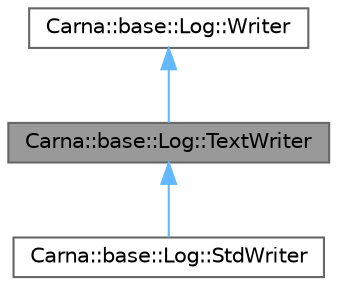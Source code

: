 digraph "Carna::base::Log::TextWriter"
{
 // LATEX_PDF_SIZE
  bgcolor="transparent";
  edge [fontname=Helvetica,fontsize=10,labelfontname=Helvetica,labelfontsize=10];
  node [fontname=Helvetica,fontsize=10,shape=box,height=0.2,width=0.4];
  Node1 [id="Node000001",label="Carna::base::Log::TextWriter",height=0.2,width=0.4,color="gray40", fillcolor="grey60", style="filled", fontcolor="black",tooltip="Abstract implementation of the Writer interface, that formats log messages along with their severity ..."];
  Node2 -> Node1 [id="edge1_Node000001_Node000002",dir="back",color="steelblue1",style="solid",tooltip=" "];
  Node2 [id="Node000002",label="Carna::base::Log::Writer",height=0.2,width=0.4,color="gray40", fillcolor="white", style="filled",URL="$classCarna_1_1base_1_1Log_1_1Writer.html",tooltip="Writes log entries."];
  Node1 -> Node3 [id="edge2_Node000001_Node000003",dir="back",color="steelblue1",style="solid",tooltip=" "];
  Node3 [id="Node000003",label="Carna::base::Log::StdWriter",height=0.2,width=0.4,color="gray40", fillcolor="white", style="filled",URL="$classCarna_1_1base_1_1Log_1_1StdWriter.html",tooltip="Writes fatal and error classified log messages to std::cerr and such classified as warning or debug t..."];
}
